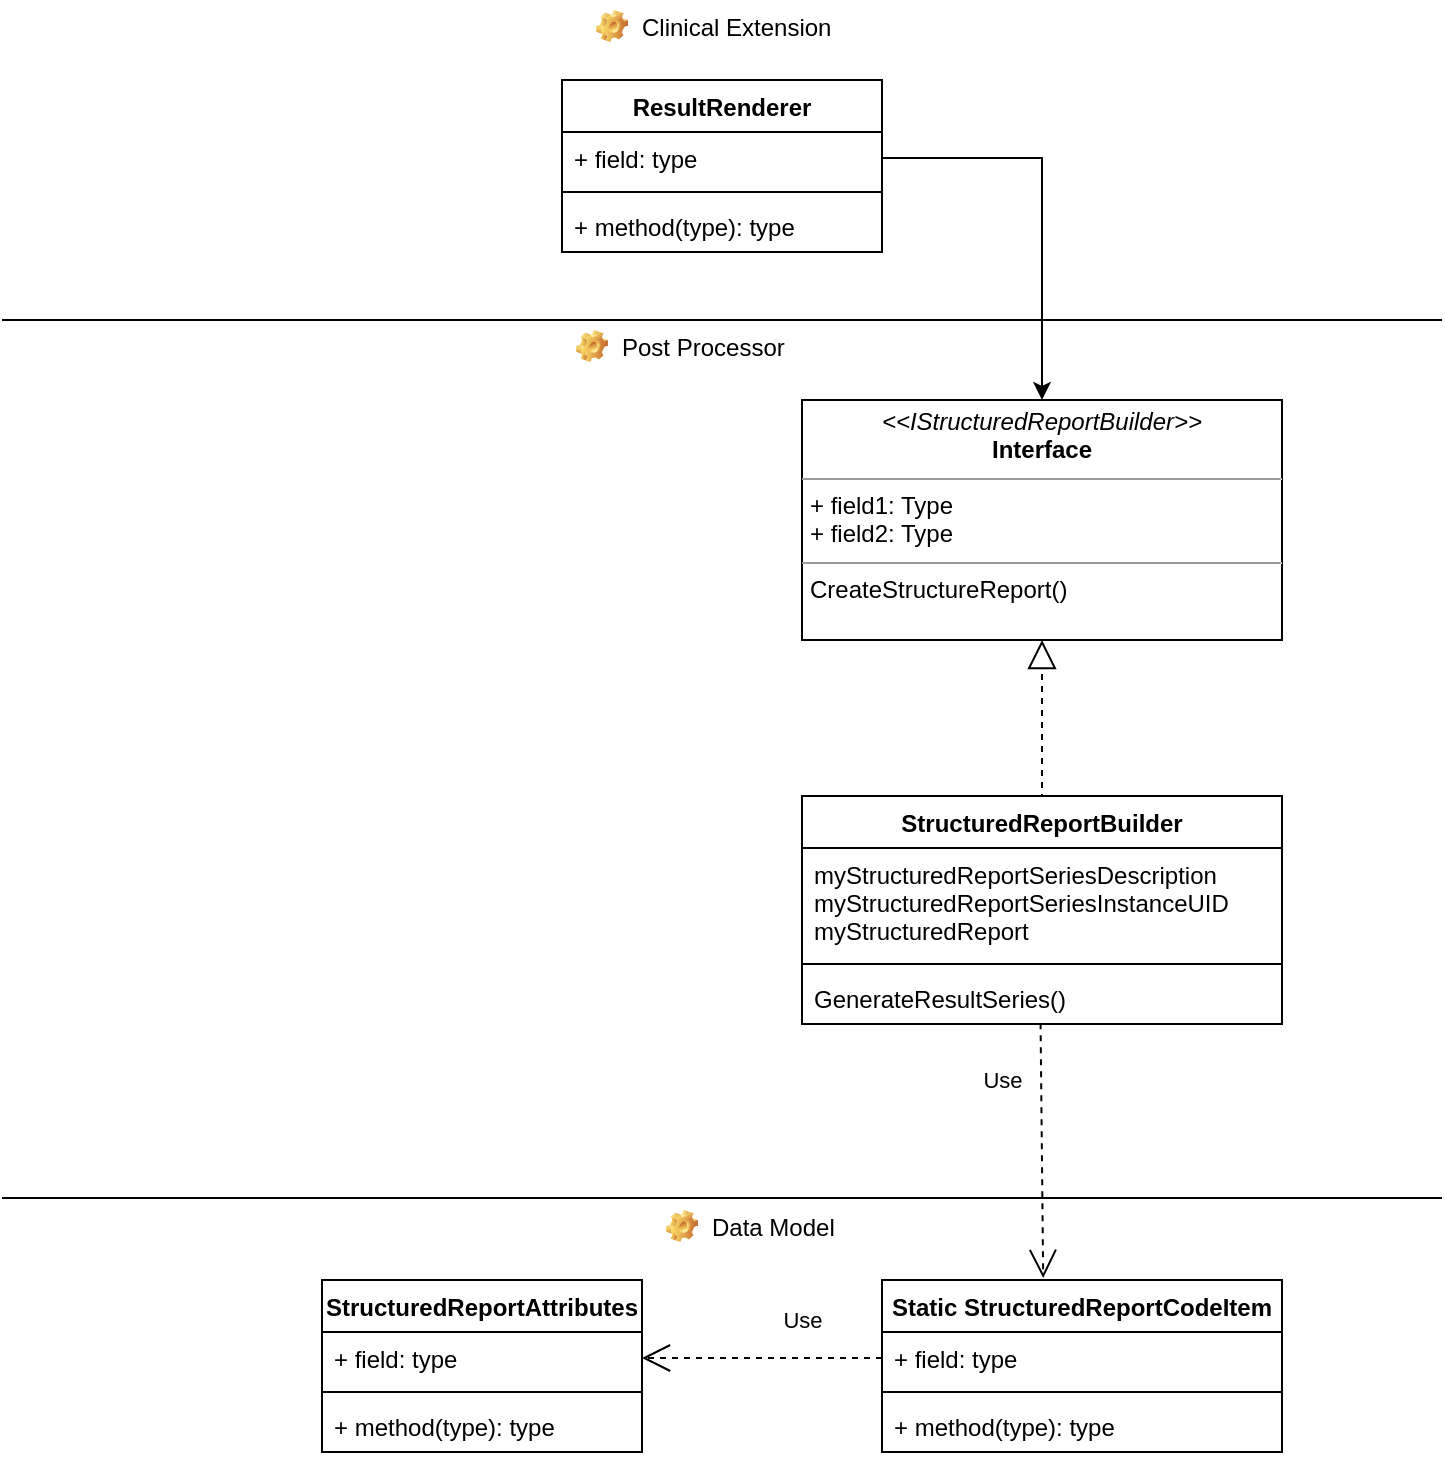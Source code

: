 <mxfile version="13.3.5" type="github">
  <diagram id="DfePhi6KAbCJ_sawrOSv" name="Page-1">
    <mxGraphModel dx="782" dy="1546" grid="1" gridSize="10" guides="1" tooltips="1" connect="1" arrows="1" fold="1" page="1" pageScale="1" pageWidth="850" pageHeight="1100" math="0" shadow="0">
      <root>
        <mxCell id="0" />
        <mxCell id="1" parent="0" />
        <mxCell id="6H4G4brhvKsjOzue17Gc-11" value="" style="line;strokeWidth=1;fillColor=none;align=left;verticalAlign=middle;spacingTop=-1;spacingLeft=3;spacingRight=3;rotatable=0;labelPosition=right;points=[];portConstraint=eastwest;" parent="1" vertex="1">
          <mxGeometry x="40" y="110" width="720" height="20" as="geometry" />
        </mxCell>
        <mxCell id="6H4G4brhvKsjOzue17Gc-12" value="Post Processor" style="label;fontStyle=0;strokeColor=none;fillColor=none;align=left;verticalAlign=top;overflow=hidden;spacingLeft=28;spacingRight=4;rotatable=0;points=[[0,0.5],[1,0.5]];portConstraint=eastwest;imageWidth=16;imageHeight=16;image=img/clipart/Gear_128x128.png" parent="1" vertex="1">
          <mxGeometry x="320" y="120" width="120" height="26" as="geometry" />
        </mxCell>
        <mxCell id="6H4G4brhvKsjOzue17Gc-14" value="Clinical Extension" style="label;fontStyle=0;strokeColor=none;fillColor=none;align=left;verticalAlign=top;overflow=hidden;spacingLeft=28;spacingRight=4;rotatable=0;points=[[0,0.5],[1,0.5]];portConstraint=eastwest;imageWidth=16;imageHeight=16;image=img/clipart/Gear_128x128.png" parent="1" vertex="1">
          <mxGeometry x="330" y="-40" width="160" height="26" as="geometry" />
        </mxCell>
        <mxCell id="6H4G4brhvKsjOzue17Gc-15" value="&lt;p style=&quot;margin: 0px ; margin-top: 4px ; text-align: center&quot;&gt;&lt;i&gt;&amp;lt;&amp;lt;IStructuredReportBuilder&amp;gt;&amp;gt;&lt;/i&gt;&lt;br&gt;&lt;b&gt;Interface&lt;/b&gt;&lt;/p&gt;&lt;hr size=&quot;1&quot;&gt;&lt;p style=&quot;margin: 0px ; margin-left: 4px&quot;&gt;+ field1: Type&lt;br&gt;+ field2: Type&lt;/p&gt;&lt;hr size=&quot;1&quot;&gt;&lt;p style=&quot;margin: 0px ; margin-left: 4px&quot;&gt;CreateStructureReport()&lt;/p&gt;" style="verticalAlign=top;align=left;overflow=fill;fontSize=12;fontFamily=Helvetica;html=1;" parent="1" vertex="1">
          <mxGeometry x="440" y="160" width="240" height="120" as="geometry" />
        </mxCell>
        <mxCell id="6H4G4brhvKsjOzue17Gc-23" style="edgeStyle=orthogonalEdgeStyle;rounded=0;orthogonalLoop=1;jettySize=auto;html=1;entryX=0.5;entryY=0;entryDx=0;entryDy=0;" parent="1" source="6H4G4brhvKsjOzue17Gc-20" target="6H4G4brhvKsjOzue17Gc-15" edge="1">
          <mxGeometry relative="1" as="geometry" />
        </mxCell>
        <mxCell id="6H4G4brhvKsjOzue17Gc-19" value="ResultRenderer" style="swimlane;fontStyle=1;align=center;verticalAlign=top;childLayout=stackLayout;horizontal=1;startSize=26;horizontalStack=0;resizeParent=1;resizeParentMax=0;resizeLast=0;collapsible=1;marginBottom=0;" parent="1" vertex="1">
          <mxGeometry x="320" width="160" height="86" as="geometry" />
        </mxCell>
        <mxCell id="6H4G4brhvKsjOzue17Gc-20" value="+ field: type" style="text;strokeColor=none;fillColor=none;align=left;verticalAlign=top;spacingLeft=4;spacingRight=4;overflow=hidden;rotatable=0;points=[[0,0.5],[1,0.5]];portConstraint=eastwest;" parent="6H4G4brhvKsjOzue17Gc-19" vertex="1">
          <mxGeometry y="26" width="160" height="26" as="geometry" />
        </mxCell>
        <mxCell id="6H4G4brhvKsjOzue17Gc-21" value="" style="line;strokeWidth=1;fillColor=none;align=left;verticalAlign=middle;spacingTop=-1;spacingLeft=3;spacingRight=3;rotatable=0;labelPosition=right;points=[];portConstraint=eastwest;" parent="6H4G4brhvKsjOzue17Gc-19" vertex="1">
          <mxGeometry y="52" width="160" height="8" as="geometry" />
        </mxCell>
        <mxCell id="6H4G4brhvKsjOzue17Gc-22" value="+ method(type): type" style="text;strokeColor=none;fillColor=none;align=left;verticalAlign=top;spacingLeft=4;spacingRight=4;overflow=hidden;rotatable=0;points=[[0,0.5],[1,0.5]];portConstraint=eastwest;" parent="6H4G4brhvKsjOzue17Gc-19" vertex="1">
          <mxGeometry y="60" width="160" height="26" as="geometry" />
        </mxCell>
        <mxCell id="6H4G4brhvKsjOzue17Gc-26" value="Use" style="endArrow=open;endSize=12;dashed=1;html=1;exitX=0.497;exitY=0.987;exitDx=0;exitDy=0;entryX=0.403;entryY=-0.012;entryDx=0;entryDy=0;entryPerimeter=0;exitPerimeter=0;" parent="1" source="W_PzIDcb75EdbhDiXCWC-4" target="6H4G4brhvKsjOzue17Gc-1" edge="1">
          <mxGeometry x="-0.556" y="-20" width="160" relative="1" as="geometry">
            <mxPoint x="560" y="478" as="sourcePoint" />
            <mxPoint x="357.5" y="442.5" as="targetPoint" />
            <mxPoint as="offset" />
          </mxGeometry>
        </mxCell>
        <mxCell id="6H4G4brhvKsjOzue17Gc-28" value="" style="endArrow=block;dashed=1;endFill=0;endSize=12;html=1;entryX=0.5;entryY=1;entryDx=0;entryDy=0;" parent="1" target="6H4G4brhvKsjOzue17Gc-15" edge="1">
          <mxGeometry width="160" relative="1" as="geometry">
            <mxPoint x="560" y="360" as="sourcePoint" />
            <mxPoint x="710" y="360" as="targetPoint" />
          </mxGeometry>
        </mxCell>
        <mxCell id="6H4G4brhvKsjOzue17Gc-29" value="" style="line;strokeWidth=1;fillColor=none;align=left;verticalAlign=middle;spacingTop=-1;spacingLeft=3;spacingRight=3;rotatable=0;labelPosition=right;points=[];portConstraint=eastwest;" parent="1" vertex="1">
          <mxGeometry x="40" y="550" width="720" height="18" as="geometry" />
        </mxCell>
        <mxCell id="6H4G4brhvKsjOzue17Gc-30" value="Data Model" style="label;fontStyle=0;strokeColor=none;fillColor=none;align=left;verticalAlign=top;overflow=hidden;spacingLeft=28;spacingRight=4;rotatable=0;points=[[0,0.5],[1,0.5]];portConstraint=eastwest;imageWidth=16;imageHeight=16;image=img/clipart/Gear_128x128.png" parent="1" vertex="1">
          <mxGeometry x="365" y="560" width="120" height="26" as="geometry" />
        </mxCell>
        <mxCell id="6H4G4brhvKsjOzue17Gc-1" value="Static StructuredReportCodeItem" style="swimlane;fontStyle=1;align=center;verticalAlign=top;childLayout=stackLayout;horizontal=1;startSize=26;horizontalStack=0;resizeParent=1;resizeParentMax=0;resizeLast=0;collapsible=1;marginBottom=0;" parent="1" vertex="1">
          <mxGeometry x="480" y="600" width="200" height="86" as="geometry">
            <mxRectangle x="480" y="600" width="220" height="26" as="alternateBounds" />
          </mxGeometry>
        </mxCell>
        <mxCell id="6H4G4brhvKsjOzue17Gc-2" value="+ field: type" style="text;strokeColor=none;fillColor=none;align=left;verticalAlign=top;spacingLeft=4;spacingRight=4;overflow=hidden;rotatable=0;points=[[0,0.5],[1,0.5]];portConstraint=eastwest;" parent="6H4G4brhvKsjOzue17Gc-1" vertex="1">
          <mxGeometry y="26" width="200" height="26" as="geometry" />
        </mxCell>
        <mxCell id="6H4G4brhvKsjOzue17Gc-3" value="" style="line;strokeWidth=1;fillColor=none;align=left;verticalAlign=middle;spacingTop=-1;spacingLeft=3;spacingRight=3;rotatable=0;labelPosition=right;points=[];portConstraint=eastwest;" parent="6H4G4brhvKsjOzue17Gc-1" vertex="1">
          <mxGeometry y="52" width="200" height="8" as="geometry" />
        </mxCell>
        <mxCell id="6H4G4brhvKsjOzue17Gc-4" value="+ method(type): type" style="text;strokeColor=none;fillColor=none;align=left;verticalAlign=top;spacingLeft=4;spacingRight=4;overflow=hidden;rotatable=0;points=[[0,0.5],[1,0.5]];portConstraint=eastwest;" parent="6H4G4brhvKsjOzue17Gc-1" vertex="1">
          <mxGeometry y="60" width="200" height="26" as="geometry" />
        </mxCell>
        <mxCell id="W_PzIDcb75EdbhDiXCWC-1" value="StructuredReportBuilder" style="swimlane;fontStyle=1;align=center;verticalAlign=top;childLayout=stackLayout;horizontal=1;startSize=26;horizontalStack=0;resizeParent=1;resizeParentMax=0;resizeLast=0;collapsible=1;marginBottom=0;" vertex="1" parent="1">
          <mxGeometry x="440" y="358" width="240" height="114" as="geometry" />
        </mxCell>
        <mxCell id="W_PzIDcb75EdbhDiXCWC-2" value="myStructuredReportSeriesDescription&#xa;myStructuredReportSeriesInstanceUID&#xa;myStructuredReport&#xa;" style="text;strokeColor=none;fillColor=none;align=left;verticalAlign=top;spacingLeft=4;spacingRight=4;overflow=hidden;rotatable=0;points=[[0,0.5],[1,0.5]];portConstraint=eastwest;" vertex="1" parent="W_PzIDcb75EdbhDiXCWC-1">
          <mxGeometry y="26" width="240" height="54" as="geometry" />
        </mxCell>
        <mxCell id="W_PzIDcb75EdbhDiXCWC-3" value="" style="line;strokeWidth=1;fillColor=none;align=left;verticalAlign=middle;spacingTop=-1;spacingLeft=3;spacingRight=3;rotatable=0;labelPosition=right;points=[];portConstraint=eastwest;" vertex="1" parent="W_PzIDcb75EdbhDiXCWC-1">
          <mxGeometry y="80" width="240" height="8" as="geometry" />
        </mxCell>
        <mxCell id="W_PzIDcb75EdbhDiXCWC-4" value="GenerateResultSeries()" style="text;strokeColor=none;fillColor=none;align=left;verticalAlign=top;spacingLeft=4;spacingRight=4;overflow=hidden;rotatable=0;points=[[0,0.5],[1,0.5]];portConstraint=eastwest;" vertex="1" parent="W_PzIDcb75EdbhDiXCWC-1">
          <mxGeometry y="88" width="240" height="26" as="geometry" />
        </mxCell>
        <mxCell id="W_PzIDcb75EdbhDiXCWC-6" value="StructuredReportAttributes" style="swimlane;fontStyle=1;align=center;verticalAlign=top;childLayout=stackLayout;horizontal=1;startSize=26;horizontalStack=0;resizeParent=1;resizeParentMax=0;resizeLast=0;collapsible=1;marginBottom=0;" vertex="1" parent="1">
          <mxGeometry x="200" y="600" width="160" height="86" as="geometry" />
        </mxCell>
        <mxCell id="W_PzIDcb75EdbhDiXCWC-7" value="+ field: type" style="text;strokeColor=none;fillColor=none;align=left;verticalAlign=top;spacingLeft=4;spacingRight=4;overflow=hidden;rotatable=0;points=[[0,0.5],[1,0.5]];portConstraint=eastwest;" vertex="1" parent="W_PzIDcb75EdbhDiXCWC-6">
          <mxGeometry y="26" width="160" height="26" as="geometry" />
        </mxCell>
        <mxCell id="W_PzIDcb75EdbhDiXCWC-8" value="" style="line;strokeWidth=1;fillColor=none;align=left;verticalAlign=middle;spacingTop=-1;spacingLeft=3;spacingRight=3;rotatable=0;labelPosition=right;points=[];portConstraint=eastwest;" vertex="1" parent="W_PzIDcb75EdbhDiXCWC-6">
          <mxGeometry y="52" width="160" height="8" as="geometry" />
        </mxCell>
        <mxCell id="W_PzIDcb75EdbhDiXCWC-9" value="+ method(type): type" style="text;strokeColor=none;fillColor=none;align=left;verticalAlign=top;spacingLeft=4;spacingRight=4;overflow=hidden;rotatable=0;points=[[0,0.5],[1,0.5]];portConstraint=eastwest;" vertex="1" parent="W_PzIDcb75EdbhDiXCWC-6">
          <mxGeometry y="60" width="160" height="26" as="geometry" />
        </mxCell>
        <mxCell id="W_PzIDcb75EdbhDiXCWC-10" value="Use" style="endArrow=open;endSize=12;dashed=1;html=1;exitX=0;exitY=0.5;exitDx=0;exitDy=0;entryX=1;entryY=0.5;entryDx=0;entryDy=0;" edge="1" parent="1" source="6H4G4brhvKsjOzue17Gc-2" target="W_PzIDcb75EdbhDiXCWC-7">
          <mxGeometry x="-0.333" y="-19" width="160" relative="1" as="geometry">
            <mxPoint x="365" y="639" as="sourcePoint" />
            <mxPoint x="400" y="620" as="targetPoint" />
            <mxPoint as="offset" />
          </mxGeometry>
        </mxCell>
      </root>
    </mxGraphModel>
  </diagram>
</mxfile>
